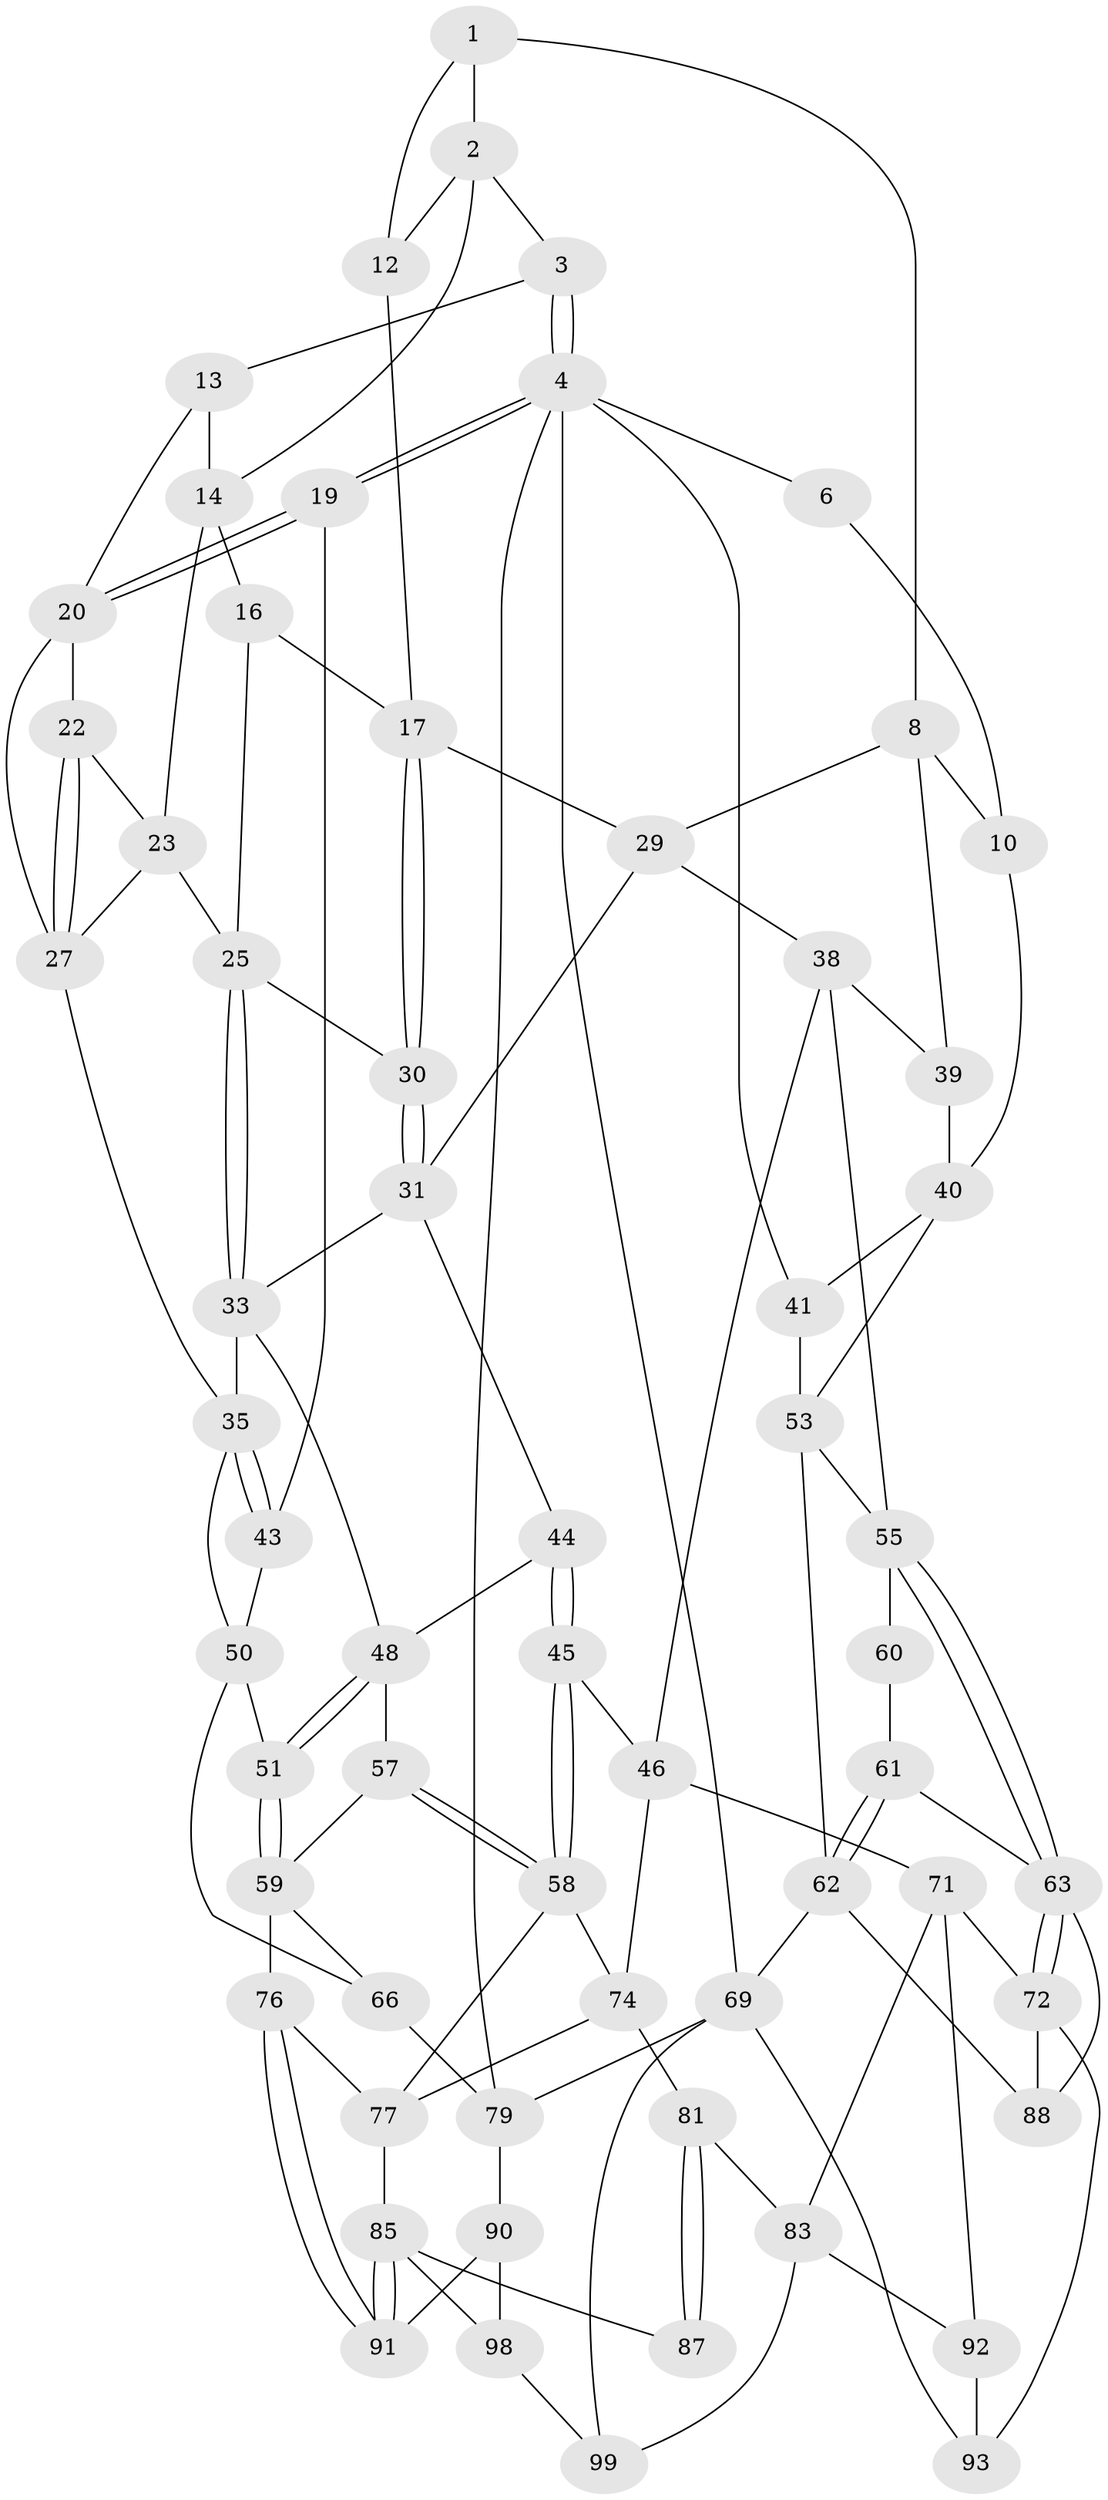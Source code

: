 // original degree distribution, {3: 0.02, 4: 0.22, 6: 0.2, 5: 0.56}
// Generated by graph-tools (version 1.1) at 2025/42/03/06/25 10:42:27]
// undirected, 62 vertices, 128 edges
graph export_dot {
graph [start="1"]
  node [color=gray90,style=filled];
  1 [pos="+0.2392853895251127+0",super="+7"];
  2 [pos="+0.5759404190305014+0",super="+11"];
  3 [pos="+1+0"];
  4 [pos="+1+0",super="+5"];
  6 [pos="+0.10064136629354768+0"];
  8 [pos="+0.2629104422516018+0.26489582674785733",super="+9"];
  10 [pos="+0.16435487820317518+0.28680018433723975"];
  12 [pos="+0.400331638738532+0.15552760908104782"];
  13 [pos="+0.8731579236603919+0.12175261318285663"];
  14 [pos="+0.6189346132986691+0.03999030169722967",super="+15"];
  16 [pos="+0.6073768327607183+0.0921609319362019"];
  17 [pos="+0.5812909943551217+0.15627658164921132",super="+18"];
  19 [pos="+1+0.2199001868657622"];
  20 [pos="+0.9486594336806342+0.1898614977956097",super="+21"];
  22 [pos="+0.8587925340795403+0.18008802731225582"];
  23 [pos="+0.7535406937057693+0.20616412818440302",super="+24"];
  25 [pos="+0.7345998299823007+0.29599968032693047",super="+26"];
  27 [pos="+0.8337015781417334+0.2733361329928428",super="+28"];
  29 [pos="+0.44757584051123794+0.27888812735318486",super="+32"];
  30 [pos="+0.5984463833290322+0.2915109766486555"];
  31 [pos="+0.5565385584154051+0.36673794876928156",super="+34"];
  33 [pos="+0.7438415664387258+0.413015575115079",super="+37"];
  35 [pos="+0.9199846548531936+0.39884709145921743",super="+36"];
  38 [pos="+0.322044682369165+0.45926165080174985",super="+47"];
  39 [pos="+0.21624034278131873+0.3131278218040062"];
  40 [pos="+0+0.2554276349844809",super="+42"];
  41 [pos="+0+0.18624442494347157"];
  43 [pos="+1+0.5086937088035771"];
  44 [pos="+0.5495997947331881+0.47863574522783536"];
  45 [pos="+0.45938116735150847+0.5450710506433302"];
  46 [pos="+0.3711462169138056+0.5606818719071796",super="+70"];
  48 [pos="+0.6772854053254813+0.5242644196410992",super="+49"];
  50 [pos="+0.8090996127867356+0.5637060850912597",super="+52"];
  51 [pos="+0.7916307487556584+0.6059851555966054"];
  53 [pos="+0.07748859140925919+0.5276123719139423",super="+54"];
  55 [pos="+0.281077669740627+0.5898947983168531",super="+56"];
  57 [pos="+0.6418518458938358+0.6146885445301075"];
  58 [pos="+0.5945014561048988+0.6664788495345619",super="+73"];
  59 [pos="+0.7873746575938999+0.6520629594487868",super="+67"];
  60 [pos="+0.1465242926096601+0.6086520348937668"];
  61 [pos="+0.06600294203665961+0.704608541757791",super="+65"];
  62 [pos="+0+0.6442952105645183",super="+68"];
  63 [pos="+0.2564409456558872+0.6792838924031875",super="+64"];
  66 [pos="+1+0.5771030737630632"];
  69 [pos="+0+1",super="+95"];
  71 [pos="+0.34024440221286756+0.8086917374201162",super="+84"];
  72 [pos="+0.32271221562634755+0.797889374422157",super="+89"];
  74 [pos="+0.534017810104059+0.7432557148358506",super="+75"];
  76 [pos="+0.7967126263785947+0.7732474211793458"];
  77 [pos="+0.6545569773330062+0.731070259069777",super="+78"];
  79 [pos="+1+1",super="+80"];
  81 [pos="+0.4877671489773187+0.7497276626875107",super="+82"];
  83 [pos="+0.35450549434931244+0.8328322145441287",super="+96"];
  85 [pos="+0.6205526759037319+0.9703633678025536",super="+86"];
  87 [pos="+0.4603315551646836+0.902835870478131"];
  88 [pos="+0.1522049087853301+0.7823348024470773"];
  90 [pos="+0.9068126344910042+0.8817742988963964",super="+100"];
  91 [pos="+0.7975814501190256+0.7839780385070765"];
  92 [pos="+0.2852200597569546+0.8822414236884744",super="+97"];
  93 [pos="+0.1894255408907436+0.8739912960936247",super="+94"];
  98 [pos="+0.5738962348750836+1"];
  99 [pos="+0.43827784349094157+1"];
  1 -- 2;
  1 -- 8;
  1 -- 12;
  2 -- 3;
  2 -- 12;
  2 -- 14;
  3 -- 4;
  3 -- 4;
  3 -- 13;
  4 -- 19;
  4 -- 19;
  4 -- 79;
  4 -- 41;
  4 -- 69;
  4 -- 6;
  6 -- 10;
  8 -- 29;
  8 -- 10;
  8 -- 39;
  10 -- 40;
  12 -- 17;
  13 -- 14;
  13 -- 20;
  14 -- 16;
  14 -- 23;
  16 -- 17;
  16 -- 25;
  17 -- 30;
  17 -- 30;
  17 -- 29;
  19 -- 20;
  19 -- 20;
  19 -- 43;
  20 -- 27;
  20 -- 22;
  22 -- 23;
  22 -- 27;
  22 -- 27;
  23 -- 25;
  23 -- 27;
  25 -- 33;
  25 -- 33;
  25 -- 30;
  27 -- 35;
  29 -- 38;
  29 -- 31;
  30 -- 31;
  30 -- 31;
  31 -- 33;
  31 -- 44;
  33 -- 48;
  33 -- 35;
  35 -- 43;
  35 -- 43;
  35 -- 50;
  38 -- 39;
  38 -- 46;
  38 -- 55;
  39 -- 40;
  40 -- 41;
  40 -- 53;
  41 -- 53;
  43 -- 50;
  44 -- 45;
  44 -- 45;
  44 -- 48;
  45 -- 46;
  45 -- 58;
  45 -- 58;
  46 -- 74;
  46 -- 71;
  48 -- 51;
  48 -- 51;
  48 -- 57;
  50 -- 51;
  50 -- 66;
  51 -- 59;
  51 -- 59;
  53 -- 55;
  53 -- 62;
  55 -- 63;
  55 -- 63;
  55 -- 60;
  57 -- 58;
  57 -- 58;
  57 -- 59;
  58 -- 77;
  58 -- 74;
  59 -- 66;
  59 -- 76;
  60 -- 61 [weight=2];
  61 -- 62;
  61 -- 62;
  61 -- 63;
  62 -- 88;
  62 -- 69;
  63 -- 72;
  63 -- 72;
  63 -- 88;
  66 -- 79;
  69 -- 79;
  69 -- 99;
  69 -- 93;
  71 -- 72;
  71 -- 83;
  71 -- 92;
  72 -- 88;
  72 -- 93;
  74 -- 81;
  74 -- 77;
  76 -- 77;
  76 -- 91;
  76 -- 91;
  77 -- 85;
  79 -- 90 [weight=2];
  81 -- 87 [weight=2];
  81 -- 87;
  81 -- 83;
  83 -- 99;
  83 -- 92;
  85 -- 91;
  85 -- 91;
  85 -- 98;
  85 -- 87;
  90 -- 91;
  90 -- 98;
  92 -- 93 [weight=2];
  98 -- 99;
}
